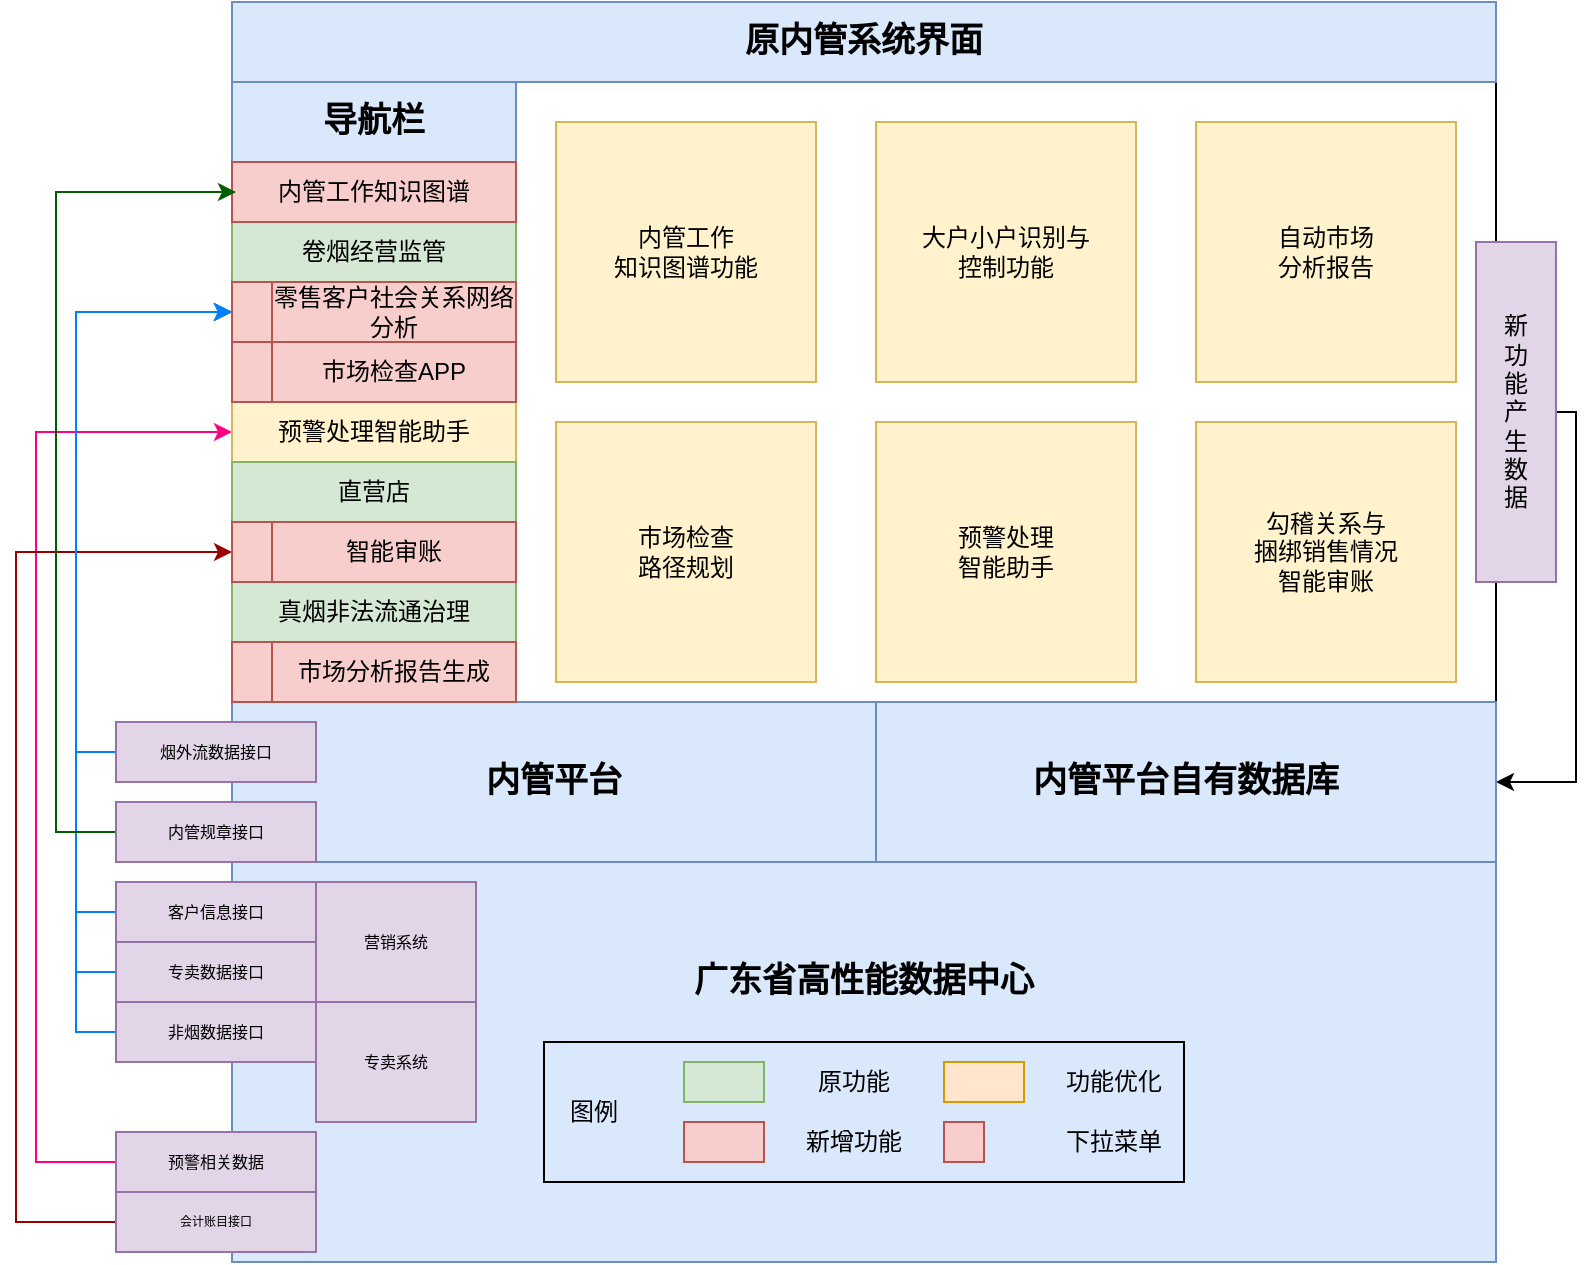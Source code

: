 <mxfile version="12.2.6" type="github" pages="1">
  <diagram id="bWVcxrP--I-IE7CFp9__" name="Page-1">
    <mxGraphModel dx="1635" dy="866" grid="1" gridSize="10" guides="1" tooltips="1" connect="1" arrows="1" fold="1" page="1" pageScale="1" pageWidth="827" pageHeight="1169" math="0" shadow="0">
      <root>
        <mxCell id="0"/>
        <mxCell id="1" parent="0"/>
        <mxCell id="DXDvnGgLbOSp8ml0pq9N-5" value="" style="rounded=0;whiteSpace=wrap;html=1;" parent="1" vertex="1">
          <mxGeometry x="138" y="110" width="632" height="350" as="geometry"/>
        </mxCell>
        <mxCell id="DXDvnGgLbOSp8ml0pq9N-2" value="广东省高性能数据中心&lt;br style=&quot;font-size: 17px;&quot;&gt;&lt;br style=&quot;font-size: 17px;&quot;&gt;&lt;br style=&quot;font-size: 17px;&quot;&gt;&lt;br style=&quot;font-size: 17px;&quot;&gt;&lt;br style=&quot;font-size: 17px;&quot;&gt;" style="rounded=0;whiteSpace=wrap;html=1;fillColor=#dae8fc;strokeColor=#6c8ebf;fontSize=17;fontStyle=1;" parent="1" vertex="1">
          <mxGeometry x="138" y="540" width="632" height="200" as="geometry"/>
        </mxCell>
        <mxCell id="DXDvnGgLbOSp8ml0pq9N-6" value="原内管系统界面" style="rounded=0;whiteSpace=wrap;html=1;fillColor=#dae8fc;strokeColor=#6c8ebf;fontSize=17;fontStyle=1;" parent="1" vertex="1">
          <mxGeometry x="138" y="110" width="632" height="40" as="geometry"/>
        </mxCell>
        <mxCell id="DXDvnGgLbOSp8ml0pq9N-9" value="卷烟经营监管" style="rounded=0;whiteSpace=wrap;html=1;fillColor=#d5e8d4;strokeColor=#82b366;fontSize=12;" parent="1" vertex="1">
          <mxGeometry x="138" y="220" width="142" height="30" as="geometry"/>
        </mxCell>
        <mxCell id="DXDvnGgLbOSp8ml0pq9N-16" value="导航栏" style="rounded=0;whiteSpace=wrap;html=1;fillColor=#dae8fc;strokeColor=#6c8ebf;fontSize=17;fontStyle=1" parent="1" vertex="1">
          <mxGeometry x="138" y="150" width="142" height="40" as="geometry"/>
        </mxCell>
        <mxCell id="DXDvnGgLbOSp8ml0pq9N-13" value="零售客户社会关系网络分析" style="rounded=0;whiteSpace=wrap;html=1;fillColor=#f8cecc;strokeColor=#b85450;fontSize=12;" parent="1" vertex="1">
          <mxGeometry x="158" y="250" width="122" height="30" as="geometry"/>
        </mxCell>
        <mxCell id="DXDvnGgLbOSp8ml0pq9N-21" value="内管工作&lt;br&gt;知识图谱功能" style="rounded=0;whiteSpace=wrap;html=1;fillColor=#fff2cc;strokeColor=#d6b656;" parent="1" vertex="1">
          <mxGeometry x="300" y="170" width="130" height="130" as="geometry"/>
        </mxCell>
        <mxCell id="DXDvnGgLbOSp8ml0pq9N-23" value="大户小户识别与&lt;br&gt;控制功能" style="rounded=0;whiteSpace=wrap;html=1;fillColor=#fff2cc;strokeColor=#d6b656;" parent="1" vertex="1">
          <mxGeometry x="460" y="170" width="130" height="130" as="geometry"/>
        </mxCell>
        <mxCell id="DXDvnGgLbOSp8ml0pq9N-24" value="自动市场&lt;br&gt;分析报告" style="rounded=0;whiteSpace=wrap;html=1;fillColor=#fff2cc;strokeColor=#d6b656;" parent="1" vertex="1">
          <mxGeometry x="620" y="170" width="130" height="130" as="geometry"/>
        </mxCell>
        <mxCell id="DXDvnGgLbOSp8ml0pq9N-26" value="市场检查&lt;br&gt;路径规划" style="rounded=0;whiteSpace=wrap;html=1;fillColor=#fff2cc;strokeColor=#d6b656;" parent="1" vertex="1">
          <mxGeometry x="300" y="320" width="130" height="130" as="geometry"/>
        </mxCell>
        <mxCell id="DXDvnGgLbOSp8ml0pq9N-27" value="预警处理&lt;br&gt;智能助手" style="rounded=0;whiteSpace=wrap;html=1;fillColor=#fff2cc;strokeColor=#d6b656;" parent="1" vertex="1">
          <mxGeometry x="460" y="320" width="130" height="130" as="geometry"/>
        </mxCell>
        <mxCell id="DXDvnGgLbOSp8ml0pq9N-28" value="勾稽关系与&lt;br&gt;捆绑销售情况&lt;br&gt;智能审账" style="rounded=0;whiteSpace=wrap;html=1;fillColor=#fff2cc;strokeColor=#d6b656;" parent="1" vertex="1">
          <mxGeometry x="620" y="320" width="130" height="130" as="geometry"/>
        </mxCell>
        <mxCell id="edI38zmc0wJtxJQBAjms-52" style="edgeStyle=orthogonalEdgeStyle;rounded=0;orthogonalLoop=1;jettySize=auto;html=1;exitX=0;exitY=0.5;exitDx=0;exitDy=0;entryX=0;entryY=0.5;entryDx=0;entryDy=0;fontSize=13;strokeColor=#007FFF;" edge="1" parent="1" source="DXDvnGgLbOSp8ml0pq9N-48" target="edI38zmc0wJtxJQBAjms-11">
          <mxGeometry relative="1" as="geometry"/>
        </mxCell>
        <mxCell id="DXDvnGgLbOSp8ml0pq9N-48" value="专卖数据接口" style="rounded=0;whiteSpace=wrap;html=1;fillColor=#e1d5e7;strokeColor=#9673a6;fontSize=8;" parent="1" vertex="1">
          <mxGeometry x="80" y="580" width="100" height="30" as="geometry"/>
        </mxCell>
        <mxCell id="edI38zmc0wJtxJQBAjms-55" style="edgeStyle=orthogonalEdgeStyle;rounded=0;orthogonalLoop=1;jettySize=auto;html=1;exitX=0;exitY=0.5;exitDx=0;exitDy=0;entryX=0;entryY=0.5;entryDx=0;entryDy=0;fontSize=13;strokeColor=#FF0080;" edge="1" parent="1" source="DXDvnGgLbOSp8ml0pq9N-51" target="edI38zmc0wJtxJQBAjms-23">
          <mxGeometry relative="1" as="geometry">
            <Array as="points">
              <mxPoint x="40" y="690"/>
              <mxPoint x="40" y="325"/>
            </Array>
          </mxGeometry>
        </mxCell>
        <mxCell id="DXDvnGgLbOSp8ml0pq9N-51" value="&lt;span style=&quot;font-size: 8px; white-space: normal;&quot;&gt;预警相关数据&lt;/span&gt;" style="rounded=0;whiteSpace=wrap;html=1;fillColor=#e1d5e7;strokeColor=#9673a6;fontSize=8;" parent="1" vertex="1">
          <mxGeometry x="80" y="675" width="100" height="30" as="geometry"/>
        </mxCell>
        <mxCell id="edI38zmc0wJtxJQBAjms-56" style="edgeStyle=orthogonalEdgeStyle;rounded=0;orthogonalLoop=1;jettySize=auto;html=1;exitX=0;exitY=0.5;exitDx=0;exitDy=0;entryX=0;entryY=0.5;entryDx=0;entryDy=0;strokeColor=#990000;fontSize=13;" edge="1" parent="1" source="DXDvnGgLbOSp8ml0pq9N-52" target="edI38zmc0wJtxJQBAjms-37">
          <mxGeometry relative="1" as="geometry">
            <Array as="points">
              <mxPoint x="30" y="720"/>
              <mxPoint x="30" y="385"/>
            </Array>
          </mxGeometry>
        </mxCell>
        <mxCell id="DXDvnGgLbOSp8ml0pq9N-52" value="&lt;span style=&quot;font-size: 6px;&quot;&gt;会计账目接口&lt;/span&gt;" style="rounded=0;whiteSpace=wrap;html=1;fillColor=#e1d5e7;strokeColor=#9673a6;fontSize=6;" parent="1" vertex="1">
          <mxGeometry x="80" y="705" width="100" height="30" as="geometry"/>
        </mxCell>
        <mxCell id="DXDvnGgLbOSp8ml0pq9N-62" style="edgeStyle=orthogonalEdgeStyle;rounded=0;orthogonalLoop=1;jettySize=auto;html=1;exitX=1;exitY=0.5;exitDx=0;exitDy=0;entryX=1;entryY=0.5;entryDx=0;entryDy=0;" parent="1" source="DXDvnGgLbOSp8ml0pq9N-61" target="edI38zmc0wJtxJQBAjms-1" edge="1">
          <mxGeometry relative="1" as="geometry">
            <Array as="points">
              <mxPoint x="810" y="315"/>
              <mxPoint x="810" y="500"/>
            </Array>
          </mxGeometry>
        </mxCell>
        <mxCell id="DXDvnGgLbOSp8ml0pq9N-61" value="新&lt;br&gt;功&lt;br&gt;能&lt;br&gt;产&lt;br&gt;生&lt;br&gt;数&lt;br&gt;据" style="rounded=0;whiteSpace=wrap;html=1;fillColor=#e1d5e7;strokeColor=#9673a6;" parent="1" vertex="1">
          <mxGeometry x="760" y="230" width="40" height="170" as="geometry"/>
        </mxCell>
        <mxCell id="edI38zmc0wJtxJQBAjms-1" value="内管平台自有数据库" style="rounded=0;whiteSpace=wrap;html=1;fillColor=#dae8fc;strokeColor=#6c8ebf;fontSize=17;fontStyle=1;" vertex="1" parent="1">
          <mxGeometry x="460" y="460" width="310" height="80" as="geometry"/>
        </mxCell>
        <mxCell id="DXDvnGgLbOSp8ml0pq9N-1" value="内管平台" style="rounded=0;whiteSpace=wrap;html=1;fillColor=#dae8fc;strokeColor=#6c8ebf;fontSize=17;fontStyle=1;" parent="1" vertex="1">
          <mxGeometry x="138" y="460" width="322" height="80" as="geometry"/>
        </mxCell>
        <mxCell id="edI38zmc0wJtxJQBAjms-11" value="" style="rounded=0;whiteSpace=wrap;html=1;fillColor=#f8cecc;fontSize=12;strokeColor=#b85450;" vertex="1" parent="1">
          <mxGeometry x="138" y="250" width="20" height="30" as="geometry"/>
        </mxCell>
        <mxCell id="edI38zmc0wJtxJQBAjms-13" value="" style="shape=image;html=1;verticalAlign=top;verticalLabelPosition=bottom;labelBackgroundColor=#ffffff;imageAspect=0;aspect=fixed;image=https://cdn4.iconfinder.com/data/icons/ionicons/512/icon-chevron-down-128.png;fillColor=none;fontSize=12;" vertex="1" parent="1">
          <mxGeometry x="141" y="258" width="14" height="14" as="geometry"/>
        </mxCell>
        <mxCell id="edI38zmc0wJtxJQBAjms-22" value="真烟非法流通治理" style="rounded=0;whiteSpace=wrap;html=1;fillColor=#d5e8d4;strokeColor=#82b366;" vertex="1" parent="1">
          <mxGeometry x="138" y="400" width="142" height="30" as="geometry"/>
        </mxCell>
        <mxCell id="edI38zmc0wJtxJQBAjms-23" value="预警处理智能助手" style="rounded=0;whiteSpace=wrap;html=1;fillColor=#fff2cc;strokeColor=#d6b656;fontSize=12;" vertex="1" parent="1">
          <mxGeometry x="138" y="310" width="142" height="30" as="geometry"/>
        </mxCell>
        <mxCell id="edI38zmc0wJtxJQBAjms-29" value="直营店" style="rounded=0;whiteSpace=wrap;html=1;fillColor=#d5e8d4;strokeColor=#82b366;fontSize=12;" vertex="1" parent="1">
          <mxGeometry x="138" y="340" width="142" height="30" as="geometry"/>
        </mxCell>
        <mxCell id="edI38zmc0wJtxJQBAjms-32" value="&lt;span style=&quot;font-size: 12px;&quot;&gt;市场检查APP&lt;/span&gt;" style="rounded=0;whiteSpace=wrap;html=1;fillColor=#f8cecc;strokeColor=#b85450;fontSize=12;" vertex="1" parent="1">
          <mxGeometry x="158" y="280" width="122" height="30" as="geometry"/>
        </mxCell>
        <mxCell id="edI38zmc0wJtxJQBAjms-33" value="" style="rounded=0;whiteSpace=wrap;html=1;fillColor=#f8cecc;fontSize=12;strokeColor=#b85450;" vertex="1" parent="1">
          <mxGeometry x="138" y="280" width="20" height="30" as="geometry"/>
        </mxCell>
        <mxCell id="edI38zmc0wJtxJQBAjms-34" value="" style="shape=image;html=1;verticalAlign=top;verticalLabelPosition=bottom;labelBackgroundColor=#ffffff;imageAspect=0;aspect=fixed;image=https://cdn4.iconfinder.com/data/icons/ionicons/512/icon-chevron-down-128.png;fillColor=none;fontSize=12;" vertex="1" parent="1">
          <mxGeometry x="141" y="288" width="14" height="14" as="geometry"/>
        </mxCell>
        <mxCell id="edI38zmc0wJtxJQBAjms-35" value="&lt;span style=&quot;font-size: 12px;&quot;&gt;智能审账&lt;/span&gt;" style="rounded=0;whiteSpace=wrap;html=1;fillColor=#f8cecc;strokeColor=#b85450;fontSize=12;" vertex="1" parent="1">
          <mxGeometry x="158" y="370" width="122" height="30" as="geometry"/>
        </mxCell>
        <mxCell id="edI38zmc0wJtxJQBAjms-37" value="" style="rounded=0;whiteSpace=wrap;html=1;fillColor=#f8cecc;fontSize=12;strokeColor=#b85450;" vertex="1" parent="1">
          <mxGeometry x="138" y="370" width="20" height="30" as="geometry"/>
        </mxCell>
        <mxCell id="edI38zmc0wJtxJQBAjms-36" value="" style="shape=image;html=1;verticalAlign=top;verticalLabelPosition=bottom;labelBackgroundColor=#ffffff;imageAspect=0;aspect=fixed;image=https://cdn4.iconfinder.com/data/icons/ionicons/512/icon-chevron-down-128.png;fillColor=none;fontSize=12;" vertex="1" parent="1">
          <mxGeometry x="141" y="378" width="14" height="14" as="geometry"/>
        </mxCell>
        <mxCell id="edI38zmc0wJtxJQBAjms-38" value="&lt;span style=&quot;font-size: 12px&quot;&gt;市场分析报告生成&lt;/span&gt;" style="rounded=0;whiteSpace=wrap;html=1;fillColor=#f8cecc;strokeColor=#b85450;fontSize=12;" vertex="1" parent="1">
          <mxGeometry x="158" y="430" width="122" height="30" as="geometry"/>
        </mxCell>
        <mxCell id="edI38zmc0wJtxJQBAjms-39" value="" style="rounded=0;whiteSpace=wrap;html=1;fillColor=#f8cecc;fontSize=12;strokeColor=#b85450;" vertex="1" parent="1">
          <mxGeometry x="138" y="430" width="20" height="30" as="geometry"/>
        </mxCell>
        <mxCell id="edI38zmc0wJtxJQBAjms-40" value="" style="shape=image;html=1;verticalAlign=top;verticalLabelPosition=bottom;labelBackgroundColor=#ffffff;imageAspect=0;aspect=fixed;image=https://cdn4.iconfinder.com/data/icons/ionicons/512/icon-chevron-down-128.png;fillColor=none;fontSize=12;" vertex="1" parent="1">
          <mxGeometry x="141" y="438" width="14" height="14" as="geometry"/>
        </mxCell>
        <mxCell id="edI38zmc0wJtxJQBAjms-41" value="&lt;span style=&quot;font-size: 12px&quot;&gt;内管工作知识图谱&lt;/span&gt;" style="rounded=0;whiteSpace=wrap;html=1;fillColor=#f8cecc;strokeColor=#b85450;fontSize=12;" vertex="1" parent="1">
          <mxGeometry x="138" y="190" width="142" height="30" as="geometry"/>
        </mxCell>
        <mxCell id="edI38zmc0wJtxJQBAjms-4" value="" style="rounded=0;whiteSpace=wrap;html=1;fontSize=6;fillColor=none;" vertex="1" parent="1">
          <mxGeometry x="294" y="630" width="320" height="70" as="geometry"/>
        </mxCell>
        <mxCell id="DXDvnGgLbOSp8ml0pq9N-7" value="" style="rounded=0;whiteSpace=wrap;html=1;fillColor=#d5e8d4;strokeColor=#82b366;" parent="1" vertex="1">
          <mxGeometry x="364" y="640" width="40" height="20" as="geometry"/>
        </mxCell>
        <mxCell id="edI38zmc0wJtxJQBAjms-8" value="原功能" style="rounded=0;whiteSpace=wrap;html=1;fillColor=none;strokeColor=none;" vertex="1" parent="1">
          <mxGeometry x="414" y="640" width="70" height="20" as="geometry"/>
        </mxCell>
        <mxCell id="edI38zmc0wJtxJQBAjms-9" value="" style="rounded=0;whiteSpace=wrap;html=1;fillColor=#f8cecc;strokeColor=#b85450;" vertex="1" parent="1">
          <mxGeometry x="364" y="670" width="40" height="20" as="geometry"/>
        </mxCell>
        <mxCell id="edI38zmc0wJtxJQBAjms-10" value="新增功能" style="rounded=0;whiteSpace=wrap;html=1;strokeColor=none;fillColor=none;" vertex="1" parent="1">
          <mxGeometry x="414" y="670" width="70" height="20" as="geometry"/>
        </mxCell>
        <mxCell id="edI38zmc0wJtxJQBAjms-24" value="" style="rounded=0;whiteSpace=wrap;html=1;fillColor=#ffe6cc;strokeColor=#d79b00;" vertex="1" parent="1">
          <mxGeometry x="494" y="640" width="40" height="20" as="geometry"/>
        </mxCell>
        <mxCell id="edI38zmc0wJtxJQBAjms-25" value="功能优化" style="rounded=0;whiteSpace=wrap;html=1;fillColor=none;strokeColor=none;" vertex="1" parent="1">
          <mxGeometry x="544" y="640" width="70" height="20" as="geometry"/>
        </mxCell>
        <mxCell id="edI38zmc0wJtxJQBAjms-26" value="" style="rounded=0;whiteSpace=wrap;html=1;fillColor=#f8cecc;fontSize=12;strokeColor=#b85450;" vertex="1" parent="1">
          <mxGeometry x="494" y="670" width="20" height="20" as="geometry"/>
        </mxCell>
        <mxCell id="edI38zmc0wJtxJQBAjms-27" value="" style="shape=image;html=1;verticalAlign=top;verticalLabelPosition=bottom;labelBackgroundColor=#ffffff;imageAspect=0;aspect=fixed;image=https://cdn4.iconfinder.com/data/icons/ionicons/512/icon-chevron-down-128.png;fillColor=none;fontSize=12;" vertex="1" parent="1">
          <mxGeometry x="497" y="673" width="14" height="14" as="geometry"/>
        </mxCell>
        <mxCell id="edI38zmc0wJtxJQBAjms-28" value="下拉菜单" style="rounded=0;whiteSpace=wrap;html=1;fillColor=none;strokeColor=none;" vertex="1" parent="1">
          <mxGeometry x="544" y="670" width="70" height="20" as="geometry"/>
        </mxCell>
        <mxCell id="edI38zmc0wJtxJQBAjms-43" value="图例" style="rounded=0;whiteSpace=wrap;html=1;fillColor=none;strokeColor=none;" vertex="1" parent="1">
          <mxGeometry x="294" y="655" width="50" height="20" as="geometry"/>
        </mxCell>
        <mxCell id="edI38zmc0wJtxJQBAjms-46" value="营销系统" style="rounded=0;whiteSpace=wrap;html=1;fillColor=#e1d5e7;strokeColor=#9673a6;fontSize=8;" vertex="1" parent="1">
          <mxGeometry x="180" y="550" width="80" height="60" as="geometry"/>
        </mxCell>
        <mxCell id="edI38zmc0wJtxJQBAjms-47" value="专卖系统" style="rounded=0;whiteSpace=wrap;html=1;fillColor=#e1d5e7;strokeColor=#9673a6;fontSize=8;" vertex="1" parent="1">
          <mxGeometry x="180" y="610" width="80" height="60" as="geometry"/>
        </mxCell>
        <mxCell id="edI38zmc0wJtxJQBAjms-53" style="edgeStyle=orthogonalEdgeStyle;rounded=0;orthogonalLoop=1;jettySize=auto;html=1;exitX=0;exitY=0.5;exitDx=0;exitDy=0;entryX=0;entryY=0.5;entryDx=0;entryDy=0;fontSize=13;strokeColor=#007FFF;" edge="1" parent="1" source="edI38zmc0wJtxJQBAjms-48" target="edI38zmc0wJtxJQBAjms-11">
          <mxGeometry relative="1" as="geometry"/>
        </mxCell>
        <mxCell id="edI38zmc0wJtxJQBAjms-48" value="非烟数据接口" style="rounded=0;whiteSpace=wrap;html=1;fillColor=#e1d5e7;strokeColor=#9673a6;fontSize=8;" vertex="1" parent="1">
          <mxGeometry x="80" y="610" width="100" height="30" as="geometry"/>
        </mxCell>
        <mxCell id="edI38zmc0wJtxJQBAjms-51" style="edgeStyle=orthogonalEdgeStyle;rounded=0;orthogonalLoop=1;jettySize=auto;html=1;exitX=0;exitY=0.5;exitDx=0;exitDy=0;entryX=0;entryY=0.5;entryDx=0;entryDy=0;fontSize=13;strokeColor=#007FFF;" edge="1" parent="1" source="DXDvnGgLbOSp8ml0pq9N-50" target="edI38zmc0wJtxJQBAjms-11">
          <mxGeometry relative="1" as="geometry"/>
        </mxCell>
        <mxCell id="DXDvnGgLbOSp8ml0pq9N-50" value="烟外流数据接口" style="rounded=0;whiteSpace=wrap;html=1;fillColor=#e1d5e7;strokeColor=#9673a6;fontSize=8;" parent="1" vertex="1">
          <mxGeometry x="80" y="470" width="100" height="30" as="geometry"/>
        </mxCell>
        <mxCell id="edI38zmc0wJtxJQBAjms-50" style="edgeStyle=orthogonalEdgeStyle;rounded=0;orthogonalLoop=1;jettySize=auto;html=1;exitX=0;exitY=0.5;exitDx=0;exitDy=0;entryX=0;entryY=0.5;entryDx=0;entryDy=0;fontSize=13;strokeColor=#007FFF;" edge="1" parent="1" source="edI38zmc0wJtxJQBAjms-49" target="edI38zmc0wJtxJQBAjms-11">
          <mxGeometry relative="1" as="geometry"/>
        </mxCell>
        <mxCell id="edI38zmc0wJtxJQBAjms-49" value="客户信息接口" style="rounded=0;whiteSpace=wrap;html=1;fillColor=#e1d5e7;strokeColor=#9673a6;fontSize=8;" vertex="1" parent="1">
          <mxGeometry x="80" y="550" width="100" height="30" as="geometry"/>
        </mxCell>
        <mxCell id="edI38zmc0wJtxJQBAjms-54" style="edgeStyle=orthogonalEdgeStyle;rounded=0;orthogonalLoop=1;jettySize=auto;html=1;exitX=0;exitY=0.5;exitDx=0;exitDy=0;fontSize=13;strokeColor=#005E00;" edge="1" parent="1" source="DXDvnGgLbOSp8ml0pq9N-33">
          <mxGeometry relative="1" as="geometry">
            <mxPoint x="140" y="205" as="targetPoint"/>
            <Array as="points">
              <mxPoint x="50" y="525"/>
              <mxPoint x="50" y="205"/>
            </Array>
          </mxGeometry>
        </mxCell>
        <mxCell id="DXDvnGgLbOSp8ml0pq9N-33" value="内管规章接口" style="rounded=0;whiteSpace=wrap;html=1;fillColor=#e1d5e7;strokeColor=#9673a6;fontSize=8;" parent="1" vertex="1">
          <mxGeometry x="80" y="510" width="100" height="30" as="geometry"/>
        </mxCell>
      </root>
    </mxGraphModel>
  </diagram>
</mxfile>
